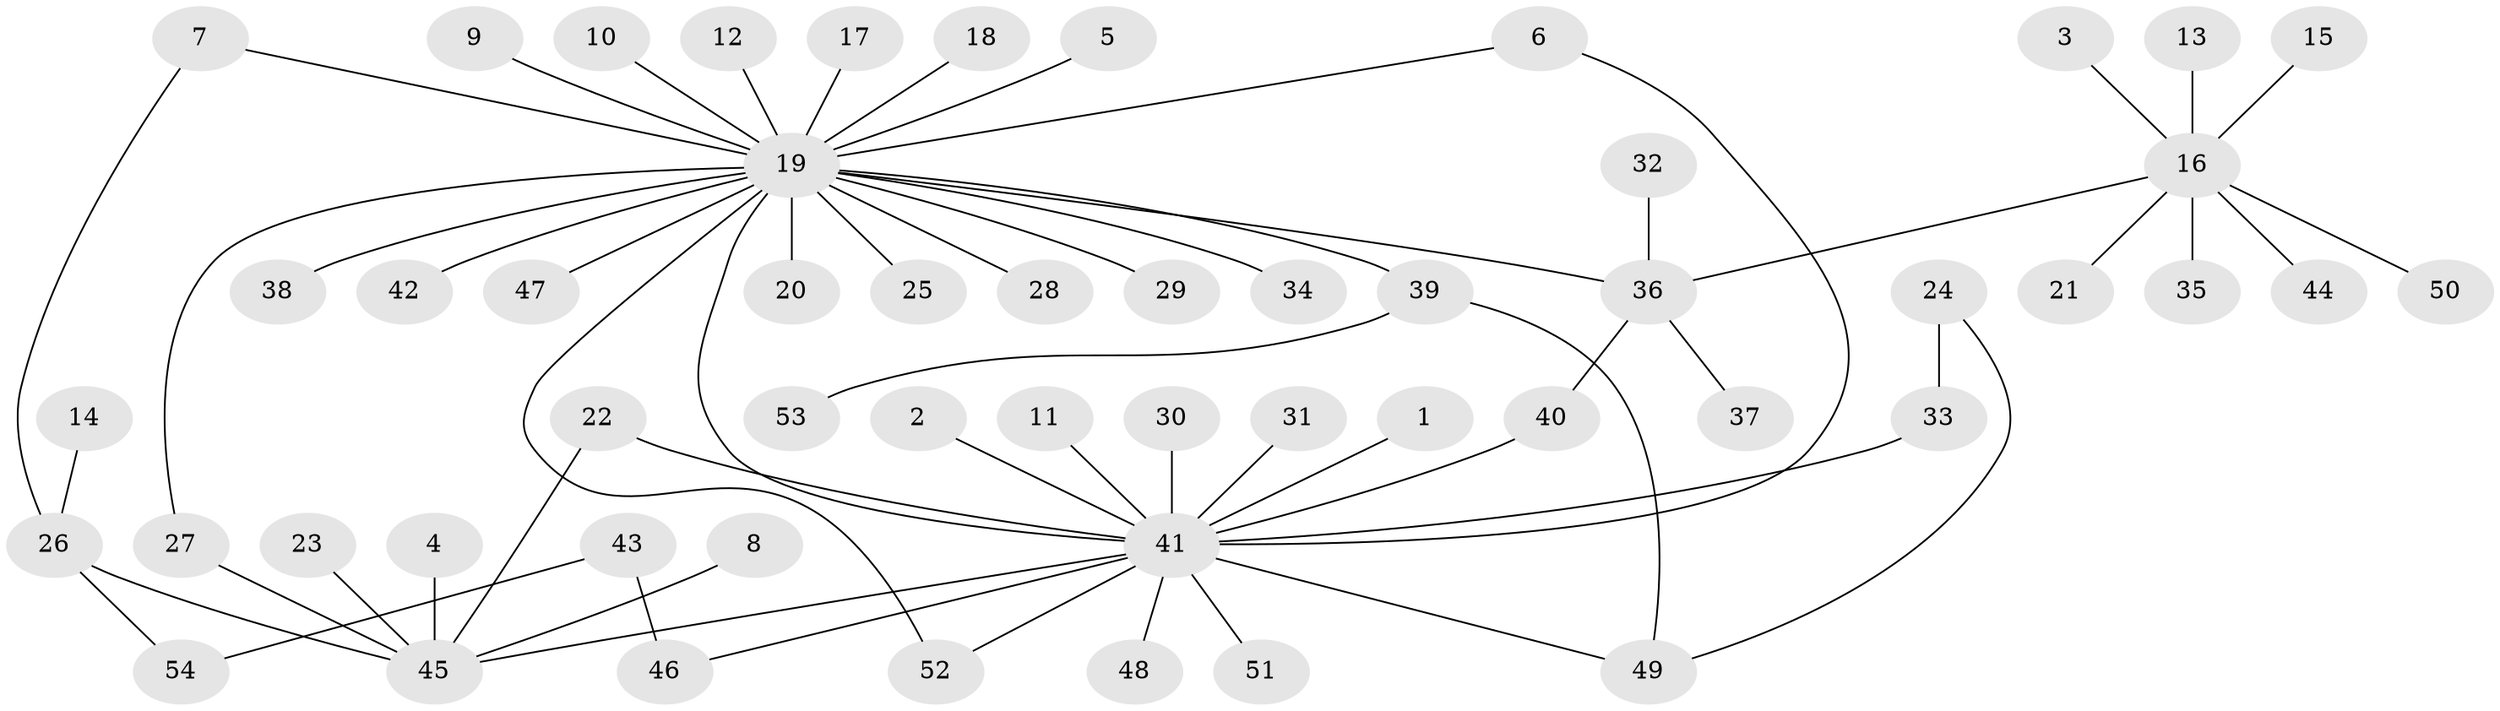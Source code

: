 // original degree distribution, {1: 0.6111111111111112, 20: 0.009259259259259259, 3: 0.06481481481481481, 10: 0.018518518518518517, 25: 0.009259259259259259, 2: 0.23148148148148148, 5: 0.027777777777777776, 8: 0.009259259259259259, 7: 0.009259259259259259, 4: 0.009259259259259259}
// Generated by graph-tools (version 1.1) at 2025/01/03/09/25 03:01:44]
// undirected, 54 vertices, 62 edges
graph export_dot {
graph [start="1"]
  node [color=gray90,style=filled];
  1;
  2;
  3;
  4;
  5;
  6;
  7;
  8;
  9;
  10;
  11;
  12;
  13;
  14;
  15;
  16;
  17;
  18;
  19;
  20;
  21;
  22;
  23;
  24;
  25;
  26;
  27;
  28;
  29;
  30;
  31;
  32;
  33;
  34;
  35;
  36;
  37;
  38;
  39;
  40;
  41;
  42;
  43;
  44;
  45;
  46;
  47;
  48;
  49;
  50;
  51;
  52;
  53;
  54;
  1 -- 41 [weight=1.0];
  2 -- 41 [weight=1.0];
  3 -- 16 [weight=1.0];
  4 -- 45 [weight=1.0];
  5 -- 19 [weight=1.0];
  6 -- 19 [weight=1.0];
  6 -- 41 [weight=1.0];
  7 -- 19 [weight=1.0];
  7 -- 26 [weight=1.0];
  8 -- 45 [weight=1.0];
  9 -- 19 [weight=1.0];
  10 -- 19 [weight=1.0];
  11 -- 41 [weight=1.0];
  12 -- 19 [weight=1.0];
  13 -- 16 [weight=1.0];
  14 -- 26 [weight=1.0];
  15 -- 16 [weight=1.0];
  16 -- 21 [weight=1.0];
  16 -- 35 [weight=1.0];
  16 -- 36 [weight=1.0];
  16 -- 44 [weight=1.0];
  16 -- 50 [weight=1.0];
  17 -- 19 [weight=1.0];
  18 -- 19 [weight=1.0];
  19 -- 20 [weight=1.0];
  19 -- 25 [weight=1.0];
  19 -- 27 [weight=1.0];
  19 -- 28 [weight=1.0];
  19 -- 29 [weight=1.0];
  19 -- 34 [weight=1.0];
  19 -- 36 [weight=1.0];
  19 -- 38 [weight=1.0];
  19 -- 39 [weight=1.0];
  19 -- 41 [weight=1.0];
  19 -- 42 [weight=1.0];
  19 -- 47 [weight=1.0];
  19 -- 52 [weight=1.0];
  22 -- 41 [weight=1.0];
  22 -- 45 [weight=1.0];
  23 -- 45 [weight=1.0];
  24 -- 33 [weight=1.0];
  24 -- 49 [weight=1.0];
  26 -- 45 [weight=1.0];
  26 -- 54 [weight=1.0];
  27 -- 45 [weight=1.0];
  30 -- 41 [weight=2.0];
  31 -- 41 [weight=1.0];
  32 -- 36 [weight=1.0];
  33 -- 41 [weight=1.0];
  36 -- 37 [weight=1.0];
  36 -- 40 [weight=1.0];
  39 -- 49 [weight=1.0];
  39 -- 53 [weight=1.0];
  40 -- 41 [weight=1.0];
  41 -- 45 [weight=1.0];
  41 -- 46 [weight=1.0];
  41 -- 48 [weight=1.0];
  41 -- 49 [weight=1.0];
  41 -- 51 [weight=1.0];
  41 -- 52 [weight=1.0];
  43 -- 46 [weight=1.0];
  43 -- 54 [weight=1.0];
}
